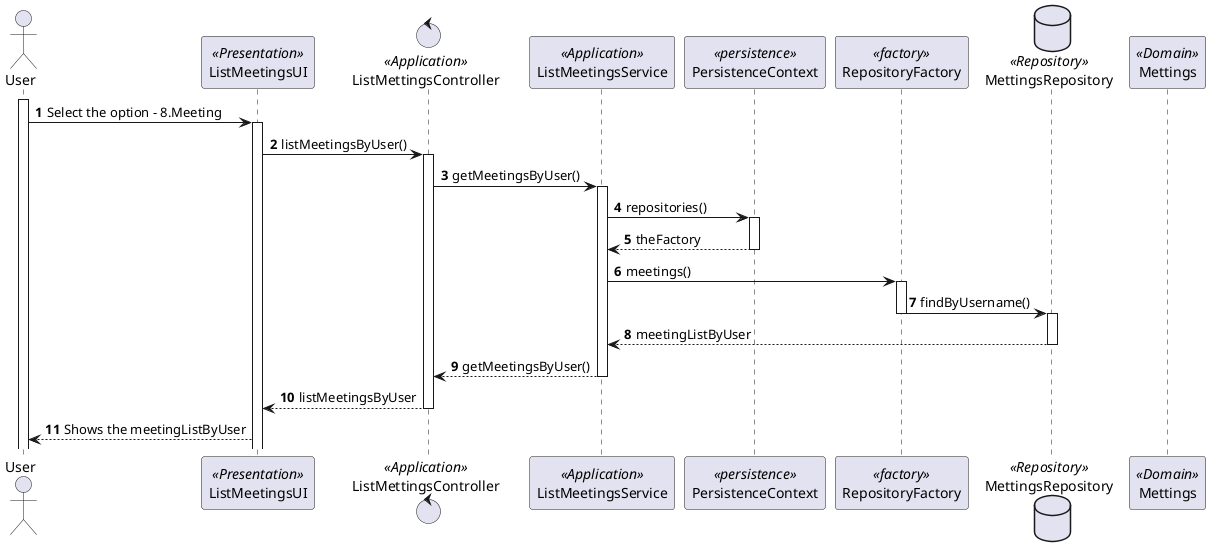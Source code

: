 @startuml
'https://plantuml.com/sequence-diagram

autonumber

actor User
participant ListMeetingsUI      as UI <<Presentation>>
control ListMettingsController  as Controller <<Application>>
participant ListMeetingsService as Service <<Application>>
participant PersistenceContext  as Persistence <<persistence>>
participant RepositoryFactory   as RepFactory <<factory>>
database MettingsRepository     as Repository <<Repository>>
participant "Mettings"          as Mettings <<Domain>>

activate User
User -> UI                  : Select the option - 8.Meeting
activate UI
UI -> Controller            : listMeetingsByUser()
activate Controller
Controller -> Service       : getMeetingsByUser()

activate Service
Service -> Persistence      : repositories()
activate Persistence
Persistence --> Service     : theFactory
deactivate Persistence
Service -> RepFactory       : meetings()
activate RepFactory
RepFactory -> Repository    : findByUsername()
deactivate RepFactory
activate Repository
Repository --> Service      : meetingListByUser
deactivate Repository
Service --> Controller      : getMeetingsByUser()
deactivate Service
Controller --> UI           : listMeetingsByUser
deactivate Controller


UI --> User                 : Shows the meetingListByUser





@enduml